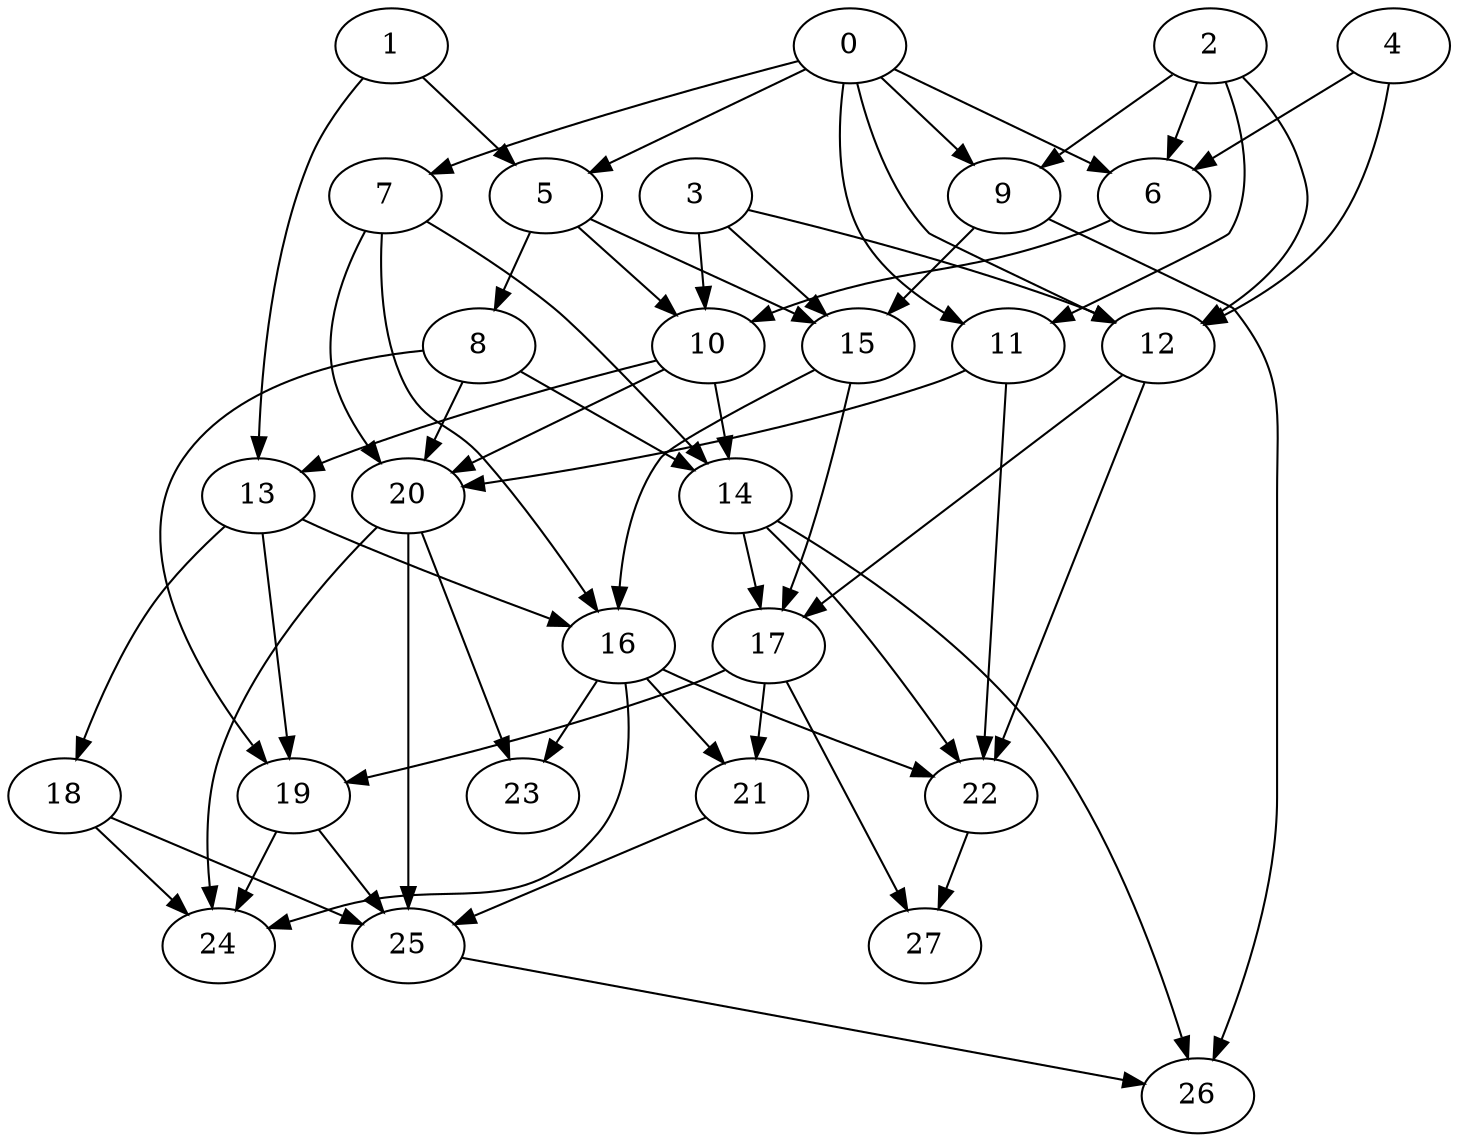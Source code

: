 digraph {
    7 -> 20;
    20 -> 23;
    4 -> 6;
    4 -> 12;
    3 -> 10;
    21 -> 25;
    12 -> 22;
    5 -> 10;
    0 -> 5;
    17 -> 21;
    14 -> 22;
    2 -> 11;
    0 -> 11;
    9 -> 26;
    17 -> 27;
    19 -> 24;
    11 -> 20;
    7 -> 16;
    15 -> 17;
    16 -> 22;
    20 -> 25;
    18 -> 25;
    3 -> 12;
    3 -> 15;
    0 -> 7;
    5 -> 15;
    8 -> 14;
    1 -> 5;
    10 -> 14;
    8 -> 20;
    13 -> 16;
    11 -> 22;
    10 -> 20;
    13 -> 19;
    15 -> 16;
    16 -> 21;
    6 -> 10;
    16 -> 24;
    18 -> 24;
    12 -> 17;
    20 -> 24;
    22 -> 27;
    14 -> 17;
    5 -> 8;
    0 -> 9;
    14 -> 26;
    17 -> 19;
    0 -> 6;
    10 -> 13;
    8 -> 19;
    9 -> 15;
    16 -> 23;
    2 -> 6;
    1 -> 13;
    2 -> 12;
    13 -> 18;
    0 -> 12;
    2 -> 9;
    19 -> 25;
    25 -> 26;
    7 -> 14;
}